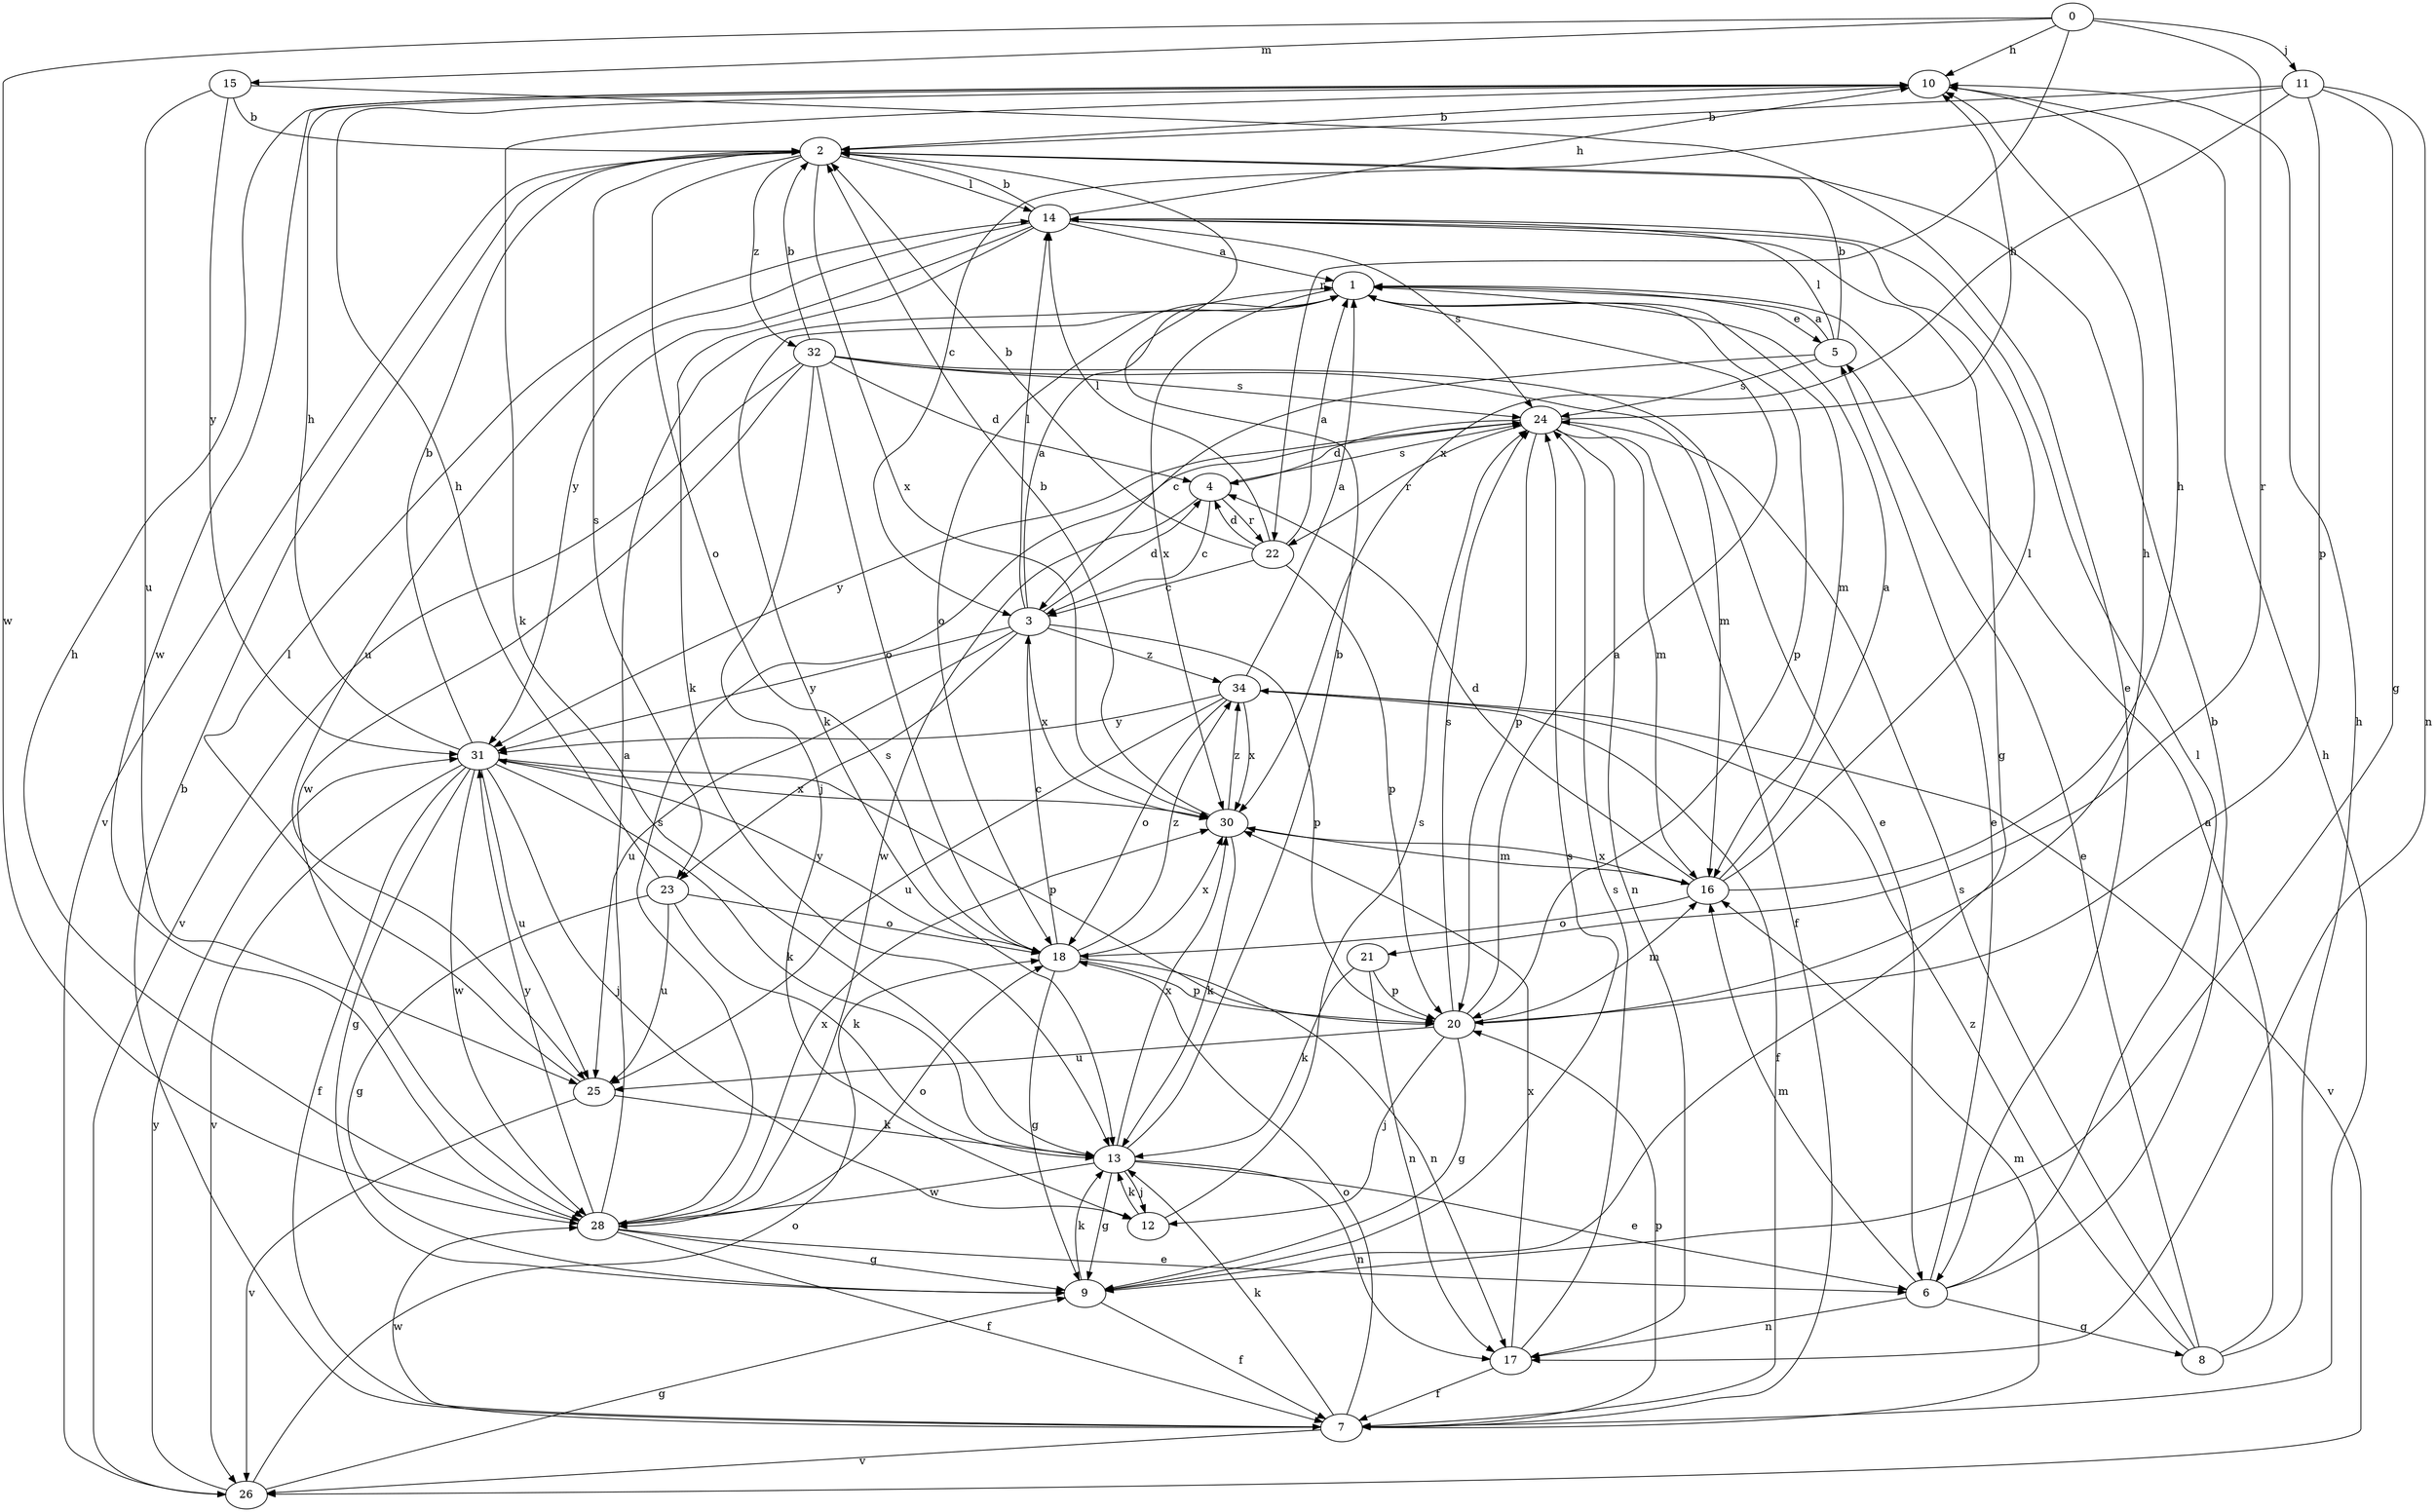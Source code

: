 strict digraph  {
0;
1;
2;
3;
4;
5;
6;
7;
8;
9;
10;
11;
12;
13;
14;
15;
16;
17;
18;
20;
21;
22;
23;
24;
25;
26;
28;
30;
31;
32;
34;
0 -> 10  [label=h];
0 -> 11  [label=j];
0 -> 15  [label=m];
0 -> 21  [label=r];
0 -> 22  [label=r];
0 -> 28  [label=w];
1 -> 5  [label=e];
1 -> 13  [label=k];
1 -> 16  [label=m];
1 -> 18  [label=o];
1 -> 20  [label=p];
1 -> 30  [label=x];
2 -> 14  [label=l];
2 -> 18  [label=o];
2 -> 23  [label=s];
2 -> 26  [label=v];
2 -> 30  [label=x];
2 -> 32  [label=z];
3 -> 1  [label=a];
3 -> 4  [label=d];
3 -> 14  [label=l];
3 -> 20  [label=p];
3 -> 23  [label=s];
3 -> 25  [label=u];
3 -> 30  [label=x];
3 -> 31  [label=y];
3 -> 34  [label=z];
4 -> 3  [label=c];
4 -> 22  [label=r];
4 -> 24  [label=s];
4 -> 28  [label=w];
5 -> 1  [label=a];
5 -> 2  [label=b];
5 -> 3  [label=c];
5 -> 14  [label=l];
5 -> 24  [label=s];
6 -> 2  [label=b];
6 -> 5  [label=e];
6 -> 8  [label=g];
6 -> 14  [label=l];
6 -> 16  [label=m];
6 -> 17  [label=n];
7 -> 2  [label=b];
7 -> 10  [label=h];
7 -> 13  [label=k];
7 -> 16  [label=m];
7 -> 18  [label=o];
7 -> 20  [label=p];
7 -> 26  [label=v];
7 -> 28  [label=w];
8 -> 1  [label=a];
8 -> 5  [label=e];
8 -> 10  [label=h];
8 -> 24  [label=s];
8 -> 34  [label=z];
9 -> 7  [label=f];
9 -> 13  [label=k];
9 -> 24  [label=s];
10 -> 2  [label=b];
10 -> 13  [label=k];
10 -> 28  [label=w];
11 -> 2  [label=b];
11 -> 3  [label=c];
11 -> 9  [label=g];
11 -> 17  [label=n];
11 -> 20  [label=p];
11 -> 30  [label=x];
12 -> 13  [label=k];
12 -> 24  [label=s];
13 -> 2  [label=b];
13 -> 6  [label=e];
13 -> 9  [label=g];
13 -> 12  [label=j];
13 -> 17  [label=n];
13 -> 28  [label=w];
13 -> 30  [label=x];
14 -> 1  [label=a];
14 -> 2  [label=b];
14 -> 9  [label=g];
14 -> 10  [label=h];
14 -> 13  [label=k];
14 -> 24  [label=s];
14 -> 25  [label=u];
14 -> 31  [label=y];
15 -> 2  [label=b];
15 -> 6  [label=e];
15 -> 25  [label=u];
15 -> 31  [label=y];
16 -> 1  [label=a];
16 -> 4  [label=d];
16 -> 10  [label=h];
16 -> 14  [label=l];
16 -> 18  [label=o];
16 -> 30  [label=x];
17 -> 7  [label=f];
17 -> 24  [label=s];
17 -> 30  [label=x];
18 -> 3  [label=c];
18 -> 9  [label=g];
18 -> 17  [label=n];
18 -> 20  [label=p];
18 -> 30  [label=x];
18 -> 31  [label=y];
18 -> 34  [label=z];
20 -> 1  [label=a];
20 -> 9  [label=g];
20 -> 10  [label=h];
20 -> 12  [label=j];
20 -> 16  [label=m];
20 -> 24  [label=s];
20 -> 25  [label=u];
21 -> 13  [label=k];
21 -> 17  [label=n];
21 -> 20  [label=p];
22 -> 1  [label=a];
22 -> 2  [label=b];
22 -> 3  [label=c];
22 -> 4  [label=d];
22 -> 14  [label=l];
22 -> 20  [label=p];
23 -> 9  [label=g];
23 -> 10  [label=h];
23 -> 13  [label=k];
23 -> 18  [label=o];
23 -> 25  [label=u];
24 -> 4  [label=d];
24 -> 7  [label=f];
24 -> 10  [label=h];
24 -> 16  [label=m];
24 -> 17  [label=n];
24 -> 20  [label=p];
24 -> 22  [label=r];
24 -> 31  [label=y];
25 -> 13  [label=k];
25 -> 14  [label=l];
25 -> 26  [label=v];
26 -> 9  [label=g];
26 -> 18  [label=o];
26 -> 31  [label=y];
28 -> 1  [label=a];
28 -> 6  [label=e];
28 -> 7  [label=f];
28 -> 9  [label=g];
28 -> 10  [label=h];
28 -> 18  [label=o];
28 -> 24  [label=s];
28 -> 30  [label=x];
28 -> 31  [label=y];
30 -> 2  [label=b];
30 -> 13  [label=k];
30 -> 16  [label=m];
30 -> 34  [label=z];
31 -> 2  [label=b];
31 -> 7  [label=f];
31 -> 9  [label=g];
31 -> 10  [label=h];
31 -> 12  [label=j];
31 -> 13  [label=k];
31 -> 20  [label=p];
31 -> 25  [label=u];
31 -> 26  [label=v];
31 -> 28  [label=w];
31 -> 30  [label=x];
32 -> 2  [label=b];
32 -> 4  [label=d];
32 -> 6  [label=e];
32 -> 12  [label=j];
32 -> 16  [label=m];
32 -> 18  [label=o];
32 -> 24  [label=s];
32 -> 26  [label=v];
32 -> 28  [label=w];
34 -> 1  [label=a];
34 -> 7  [label=f];
34 -> 18  [label=o];
34 -> 25  [label=u];
34 -> 26  [label=v];
34 -> 30  [label=x];
34 -> 31  [label=y];
}
